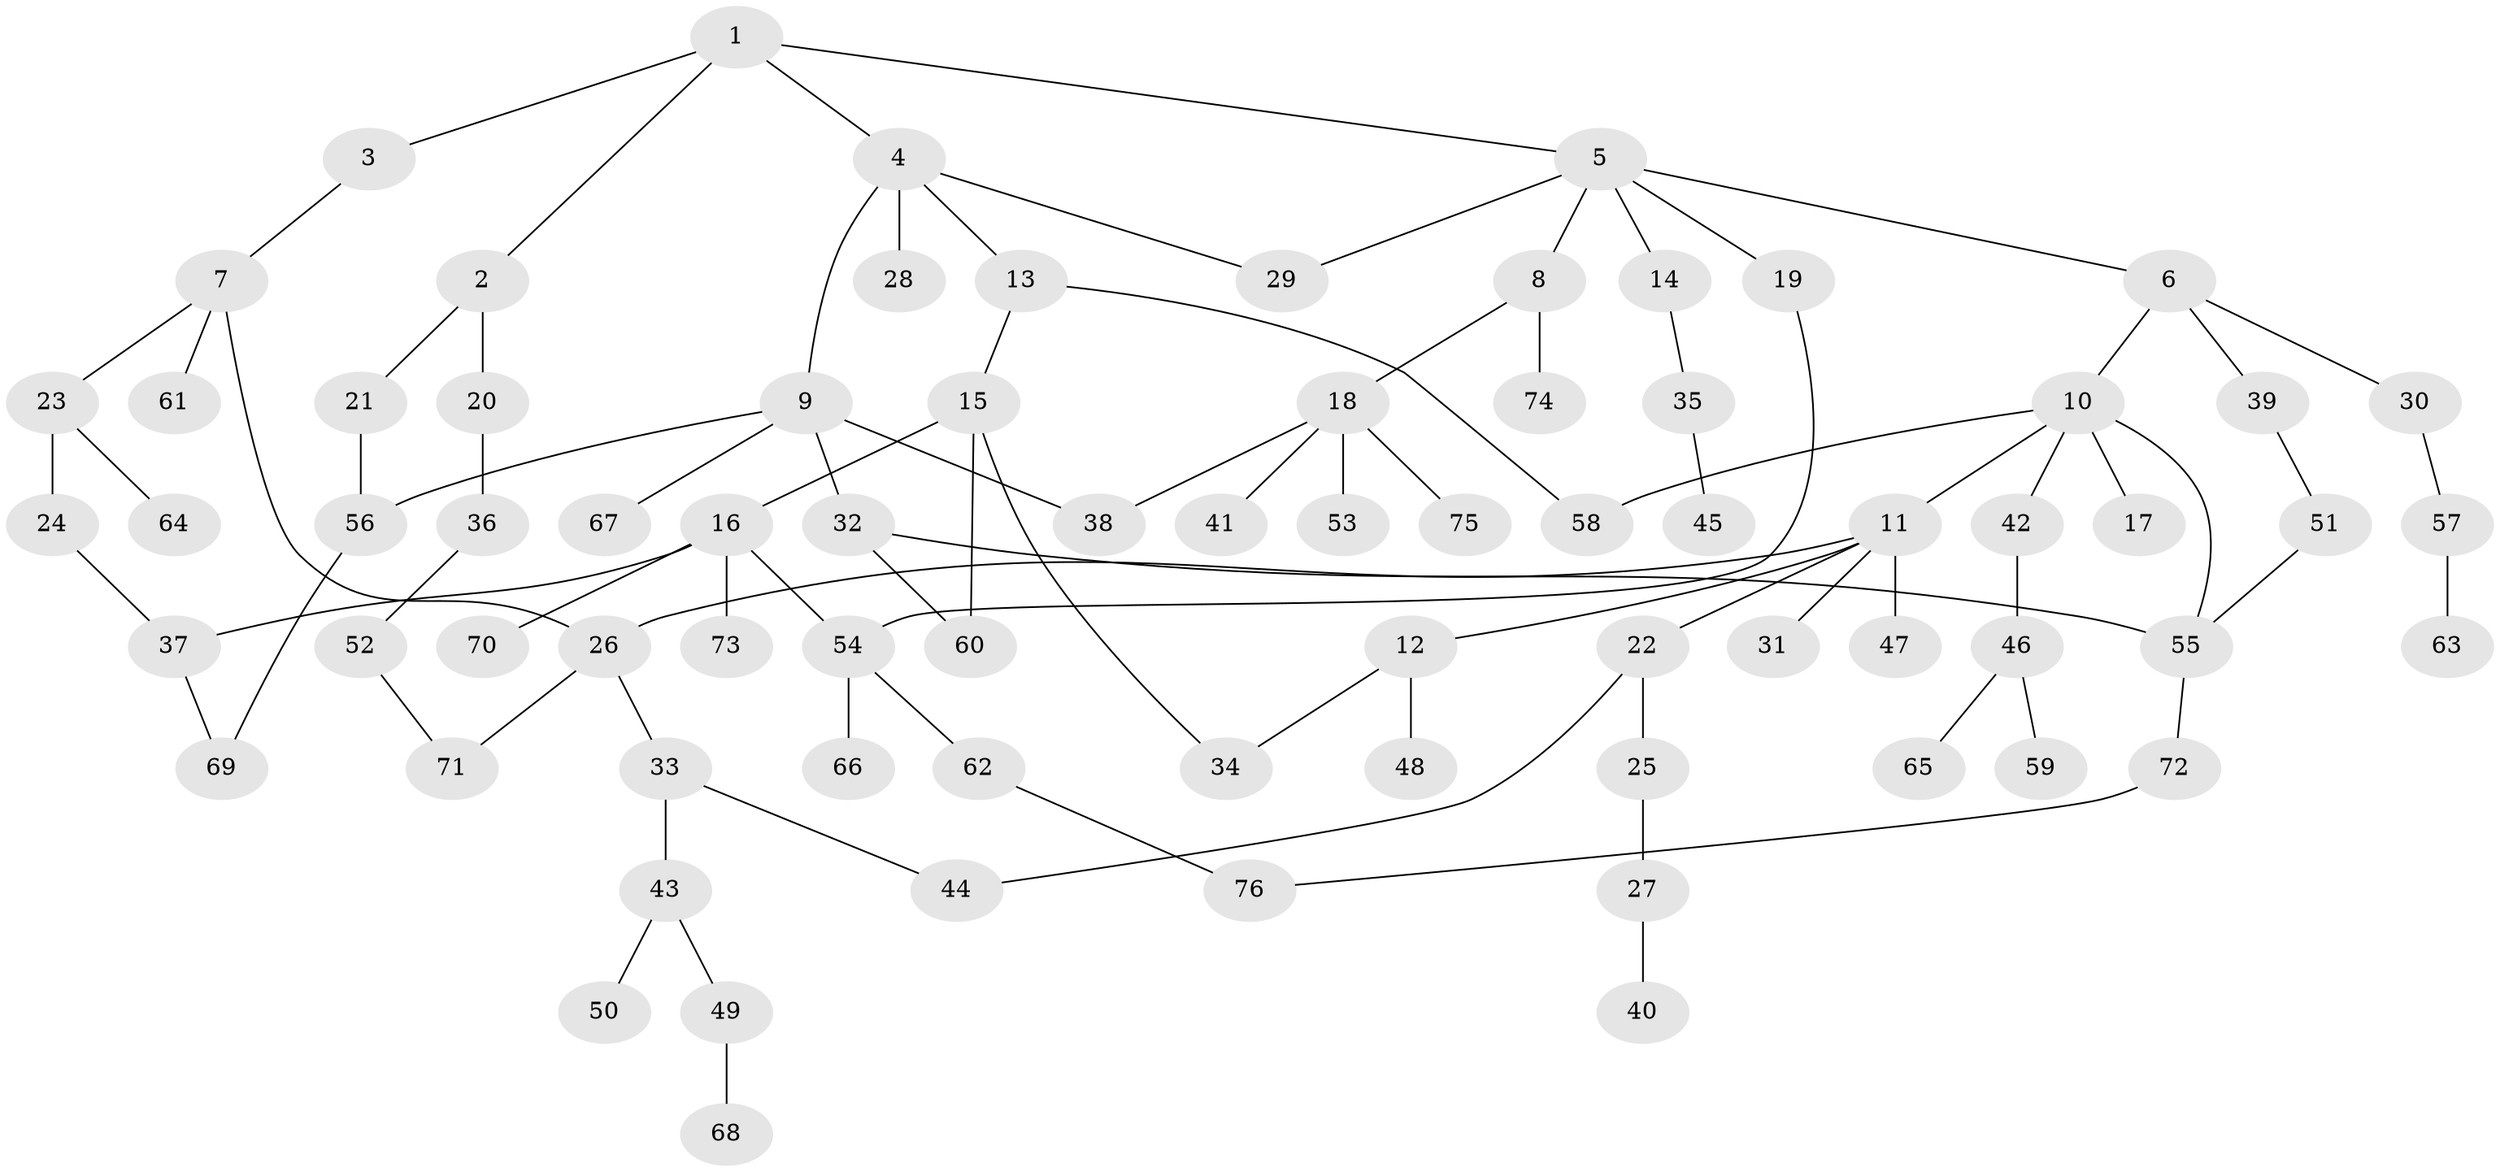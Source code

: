 // Generated by graph-tools (version 1.1) at 2025/13/03/09/25 04:13:35]
// undirected, 76 vertices, 90 edges
graph export_dot {
graph [start="1"]
  node [color=gray90,style=filled];
  1;
  2;
  3;
  4;
  5;
  6;
  7;
  8;
  9;
  10;
  11;
  12;
  13;
  14;
  15;
  16;
  17;
  18;
  19;
  20;
  21;
  22;
  23;
  24;
  25;
  26;
  27;
  28;
  29;
  30;
  31;
  32;
  33;
  34;
  35;
  36;
  37;
  38;
  39;
  40;
  41;
  42;
  43;
  44;
  45;
  46;
  47;
  48;
  49;
  50;
  51;
  52;
  53;
  54;
  55;
  56;
  57;
  58;
  59;
  60;
  61;
  62;
  63;
  64;
  65;
  66;
  67;
  68;
  69;
  70;
  71;
  72;
  73;
  74;
  75;
  76;
  1 -- 2;
  1 -- 3;
  1 -- 4;
  1 -- 5;
  2 -- 20;
  2 -- 21;
  3 -- 7;
  4 -- 9;
  4 -- 13;
  4 -- 28;
  4 -- 29;
  5 -- 6;
  5 -- 8;
  5 -- 14;
  5 -- 19;
  5 -- 29;
  6 -- 10;
  6 -- 30;
  6 -- 39;
  7 -- 23;
  7 -- 61;
  7 -- 26;
  8 -- 18;
  8 -- 74;
  9 -- 32;
  9 -- 38;
  9 -- 67;
  9 -- 56;
  10 -- 11;
  10 -- 17;
  10 -- 42;
  10 -- 58;
  10 -- 55;
  11 -- 12;
  11 -- 22;
  11 -- 26;
  11 -- 31;
  11 -- 47;
  12 -- 48;
  12 -- 34;
  13 -- 15;
  13 -- 58;
  14 -- 35;
  15 -- 16;
  15 -- 34;
  15 -- 60;
  16 -- 54;
  16 -- 70;
  16 -- 73;
  16 -- 37;
  18 -- 41;
  18 -- 53;
  18 -- 75;
  18 -- 38;
  19 -- 54;
  20 -- 36;
  21 -- 56;
  22 -- 25;
  22 -- 44;
  23 -- 24;
  23 -- 64;
  24 -- 37;
  25 -- 27;
  26 -- 33;
  26 -- 71;
  27 -- 40;
  30 -- 57;
  32 -- 60;
  32 -- 55;
  33 -- 43;
  33 -- 44;
  35 -- 45;
  36 -- 52;
  37 -- 69;
  39 -- 51;
  42 -- 46;
  43 -- 49;
  43 -- 50;
  46 -- 59;
  46 -- 65;
  49 -- 68;
  51 -- 55;
  52 -- 71;
  54 -- 62;
  54 -- 66;
  55 -- 72;
  56 -- 69;
  57 -- 63;
  62 -- 76;
  72 -- 76;
}
